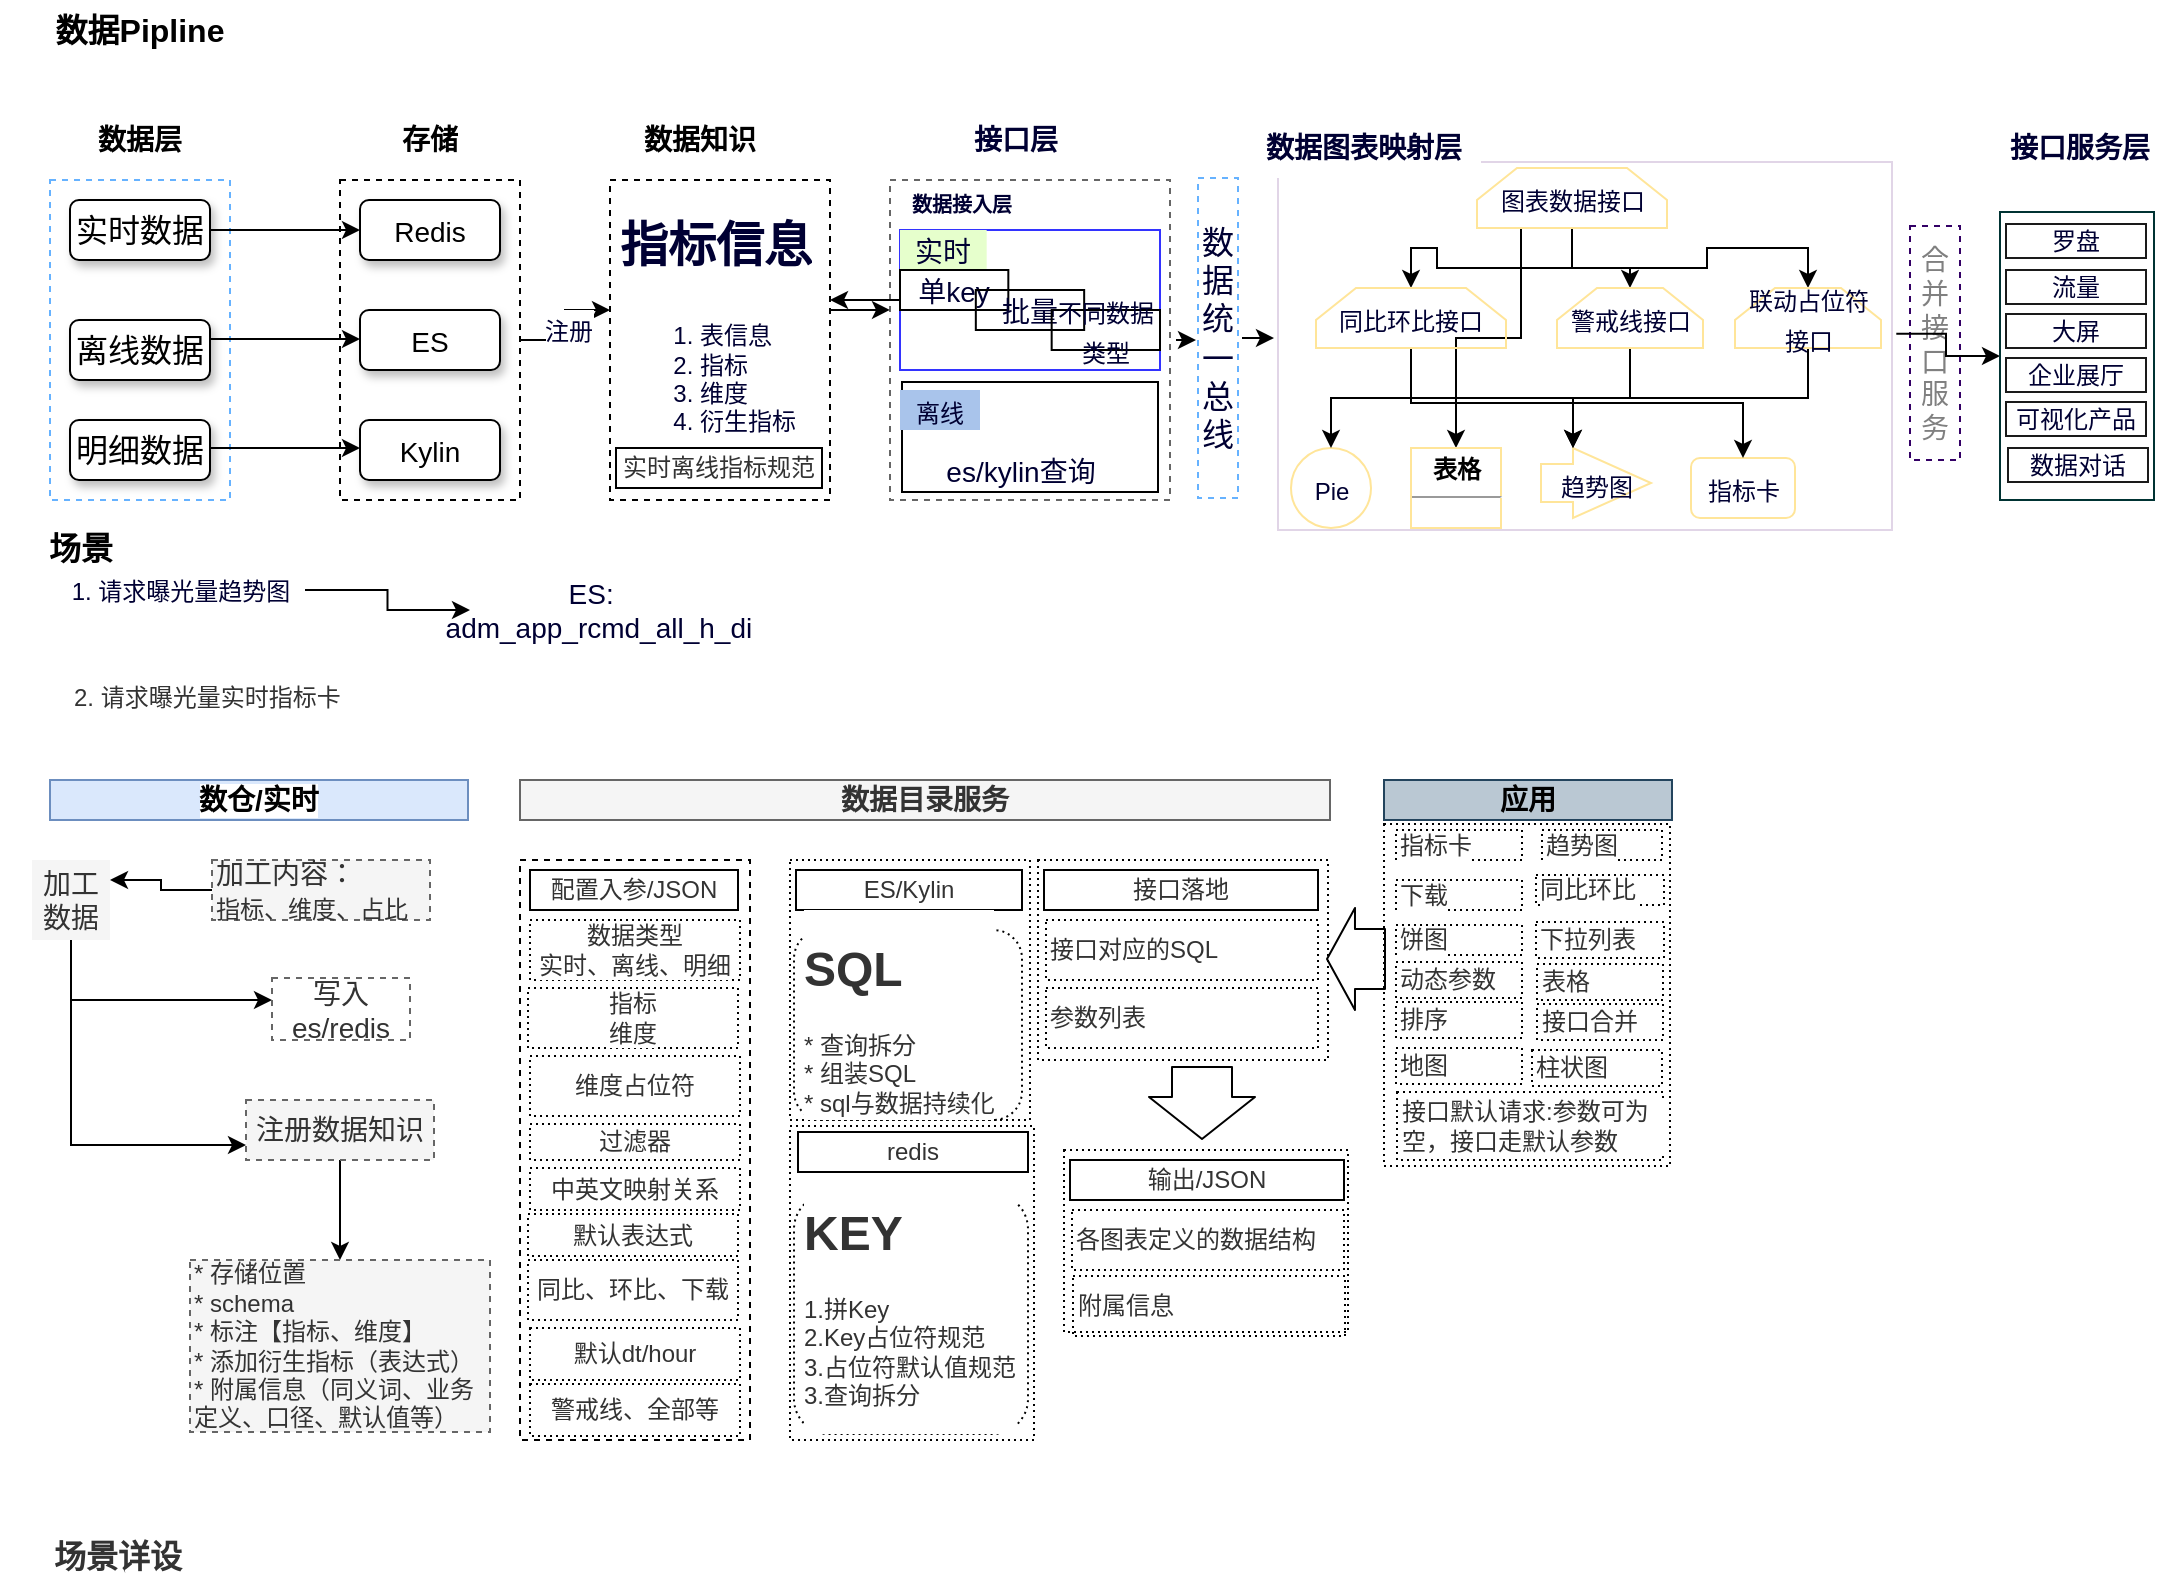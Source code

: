 <mxfile version="10.7.7" type="github"><diagram id="aJkCiUyGF_eTOB8ocSxT" name="数据应用"><mxGraphModel dx="918" dy="492" grid="1" gridSize="10" guides="1" tooltips="1" connect="1" arrows="1" fold="1" page="1" pageScale="1" pageWidth="827" pageHeight="1169" math="0" shadow="0"><root><mxCell id="0"/><mxCell id="1" parent="0"/><mxCell id="DNcNg_aOyj0CkrbWy2pZ-92" value="合并接口服务" style="rounded=0;whiteSpace=wrap;html=1;shadow=0;strokeColor=#330066;fillColor=#ffffff;fontSize=14;fontColor=#808080;align=center;dashed=1;" vertex="1" parent="1"><mxGeometry x="970" y="123" width="25" height="117" as="geometry"/></mxCell><mxCell id="DNcNg_aOyj0CkrbWy2pZ-27" value="" style="edgeStyle=orthogonalEdgeStyle;rounded=0;orthogonalLoop=1;jettySize=auto;html=1;fontSize=16;fontColor=#000033;" edge="1" parent="1" source="DNcNg_aOyj0CkrbWy2pZ-16" target="DNcNg_aOyj0CkrbWy2pZ-24"><mxGeometry relative="1" as="geometry"/></mxCell><mxCell id="DNcNg_aOyj0CkrbWy2pZ-28" value="&lt;font style=&quot;font-size: 12px&quot;&gt;注册&lt;/font&gt;" style="text;html=1;resizable=0;points=[];align=center;verticalAlign=middle;labelBackgroundColor=#ffffff;fontSize=16;fontColor=#000033;" vertex="1" connectable="0" parent="DNcNg_aOyj0CkrbWy2pZ-27"><mxGeometry x="-0.233" y="6" relative="1" as="geometry"><mxPoint x="7" y="-6" as="offset"/></mxGeometry></mxCell><mxCell id="DNcNg_aOyj0CkrbWy2pZ-16" value="" style="rounded=0;whiteSpace=wrap;html=1;fontSize=16;dashed=1;" vertex="1" parent="1"><mxGeometry x="185" y="100" width="90" height="160" as="geometry"/></mxCell><mxCell id="DNcNg_aOyj0CkrbWy2pZ-10" value="" style="rounded=0;whiteSpace=wrap;html=1;fontSize=16;dashed=1;fontColor=#D5E8D4;strokeColor=#66B2FF;" vertex="1" parent="1"><mxGeometry x="40" y="100" width="90" height="160" as="geometry"/></mxCell><mxCell id="DNcNg_aOyj0CkrbWy2pZ-1" value="数据Pipline" style="text;html=1;strokeColor=none;fillColor=none;align=center;verticalAlign=middle;whiteSpace=wrap;rounded=0;fontStyle=1;fontSize=16;" vertex="1" parent="1"><mxGeometry x="15" y="10" width="140" height="30" as="geometry"/></mxCell><mxCell id="DNcNg_aOyj0CkrbWy2pZ-2" value="数据层" style="text;html=1;strokeColor=none;fillColor=none;align=center;verticalAlign=middle;whiteSpace=wrap;rounded=0;fontSize=14;fontStyle=1" vertex="1" parent="1"><mxGeometry x="50" y="70" width="70" height="20" as="geometry"/></mxCell><mxCell id="DNcNg_aOyj0CkrbWy2pZ-3" value="存储" style="text;html=1;strokeColor=none;fillColor=none;align=center;verticalAlign=middle;whiteSpace=wrap;rounded=0;fontSize=14;fontStyle=1" vertex="1" parent="1"><mxGeometry x="190" y="70" width="80" height="20" as="geometry"/></mxCell><mxCell id="DNcNg_aOyj0CkrbWy2pZ-7" value="实时数据" style="rounded=1;whiteSpace=wrap;html=1;fontSize=16;shadow=1;" vertex="1" parent="1"><mxGeometry x="50" y="110" width="70" height="30" as="geometry"/></mxCell><mxCell id="DNcNg_aOyj0CkrbWy2pZ-8" value="离线数据" style="rounded=1;whiteSpace=wrap;html=1;fontSize=16;shadow=1;" vertex="1" parent="1"><mxGeometry x="50" y="170" width="70" height="30" as="geometry"/></mxCell><mxCell id="DNcNg_aOyj0CkrbWy2pZ-9" value="明细数据" style="rounded=1;whiteSpace=wrap;html=1;fontSize=16;shadow=1;" vertex="1" parent="1"><mxGeometry x="50" y="220" width="70" height="30" as="geometry"/></mxCell><mxCell id="DNcNg_aOyj0CkrbWy2pZ-13" value="&lt;font style=&quot;font-size: 14px&quot;&gt;Redis&lt;/font&gt;" style="rounded=1;whiteSpace=wrap;html=1;fontSize=16;shadow=1;" vertex="1" parent="1"><mxGeometry x="195" y="110" width="70" height="30" as="geometry"/></mxCell><mxCell id="DNcNg_aOyj0CkrbWy2pZ-14" value="&lt;font style=&quot;font-size: 14px&quot;&gt;ES&lt;/font&gt;" style="rounded=1;whiteSpace=wrap;html=1;fontSize=16;shadow=1;" vertex="1" parent="1"><mxGeometry x="195" y="165" width="70" height="30" as="geometry"/></mxCell><mxCell id="DNcNg_aOyj0CkrbWy2pZ-15" value="&lt;font style=&quot;font-size: 14px&quot;&gt;Kylin&lt;/font&gt;" style="rounded=1;whiteSpace=wrap;html=1;fontSize=16;shadow=1;" vertex="1" parent="1"><mxGeometry x="195" y="220" width="70" height="30" as="geometry"/></mxCell><mxCell id="DNcNg_aOyj0CkrbWy2pZ-17" value="" style="endArrow=classic;html=1;fontSize=16;exitX=1;exitY=0.5;exitDx=0;exitDy=0;entryX=0;entryY=0.5;entryDx=0;entryDy=0;" edge="1" parent="1" source="DNcNg_aOyj0CkrbWy2pZ-7" target="DNcNg_aOyj0CkrbWy2pZ-13"><mxGeometry width="50" height="50" relative="1" as="geometry"><mxPoint x="180" y="370" as="sourcePoint"/><mxPoint x="230" y="320" as="targetPoint"/></mxGeometry></mxCell><mxCell id="DNcNg_aOyj0CkrbWy2pZ-18" value="" style="endArrow=classic;html=1;fontSize=16;exitX=1;exitY=0.5;exitDx=0;exitDy=0;entryX=0;entryY=0.5;entryDx=0;entryDy=0;" edge="1" parent="1"><mxGeometry width="50" height="50" relative="1" as="geometry"><mxPoint x="120" y="179.5" as="sourcePoint"/><mxPoint x="195" y="179.5" as="targetPoint"/></mxGeometry></mxCell><mxCell id="DNcNg_aOyj0CkrbWy2pZ-19" value="" style="endArrow=classic;html=1;fontSize=16;exitX=1;exitY=0.5;exitDx=0;exitDy=0;entryX=0;entryY=0.5;entryDx=0;entryDy=0;" edge="1" parent="1"><mxGeometry width="50" height="50" relative="1" as="geometry"><mxPoint x="120" y="234" as="sourcePoint"/><mxPoint x="195" y="234" as="targetPoint"/></mxGeometry></mxCell><mxCell id="DNcNg_aOyj0CkrbWy2pZ-20" value="数据知识" style="text;html=1;strokeColor=none;fillColor=none;align=center;verticalAlign=middle;whiteSpace=wrap;rounded=0;fontSize=14;fontStyle=1" vertex="1" parent="1"><mxGeometry x="325" y="70" width="80" height="20" as="geometry"/></mxCell><mxCell id="DNcNg_aOyj0CkrbWy2pZ-26" value="" style="group" vertex="1" connectable="0" parent="1"><mxGeometry x="320" y="100" width="110" height="160" as="geometry"/></mxCell><mxCell id="DNcNg_aOyj0CkrbWy2pZ-22" value="" style="rounded=0;whiteSpace=wrap;html=1;fontSize=16;dashed=1;" vertex="1" parent="DNcNg_aOyj0CkrbWy2pZ-26"><mxGeometry width="110.0" height="160" as="geometry"/></mxCell><mxCell id="DNcNg_aOyj0CkrbWy2pZ-24" value="&lt;h1&gt;&lt;font style=&quot;font-size: 24px&quot;&gt;指标信息&lt;/font&gt;&lt;/h1&gt;&lt;div style=&quot;font-size: 12px&quot;&gt;&lt;ol&gt;&lt;li&gt;表信息&lt;/li&gt;&lt;li&gt;指标&lt;/li&gt;&lt;li&gt;维度&lt;/li&gt;&lt;li&gt;衍生指标&lt;/li&gt;&lt;/ol&gt;&lt;/div&gt;" style="text;html=1;strokeColor=none;fillColor=none;spacing=5;spacingTop=-20;whiteSpace=wrap;overflow=hidden;rounded=0;shadow=1;dashed=1;fontSize=16;fontColor=#000033;align=left;" vertex="1" parent="DNcNg_aOyj0CkrbWy2pZ-26"><mxGeometry width="110.0" height="130" as="geometry"/></mxCell><mxCell id="DNcNg_aOyj0CkrbWy2pZ-110" value="实时离线指标规范" style="text;html=1;strokeColor=#000000;fillColor=none;align=center;verticalAlign=middle;whiteSpace=wrap;rounded=0;shadow=0;labelBackgroundColor=#ffffff;fontSize=12;fontColor=#333333;" vertex="1" parent="DNcNg_aOyj0CkrbWy2pZ-26"><mxGeometry x="3" y="134" width="103" height="20" as="geometry"/></mxCell><mxCell id="DNcNg_aOyj0CkrbWy2pZ-30" value="&lt;font style=&quot;font-size: 14px;&quot;&gt;接口层&lt;/font&gt;" style="text;html=1;resizable=0;points=[];autosize=1;align=left;verticalAlign=top;spacingTop=-4;fontSize=14;fontColor=#000033;fontStyle=1" vertex="1" parent="1"><mxGeometry x="500" y="69" width="70" height="20" as="geometry"/></mxCell><mxCell id="DNcNg_aOyj0CkrbWy2pZ-74" style="edgeStyle=orthogonalEdgeStyle;rounded=0;orthogonalLoop=1;jettySize=auto;html=1;exitX=1;exitY=0.5;exitDx=0;exitDy=0;fontSize=16;fontColor=#000033;" edge="1" parent="1"><mxGeometry relative="1" as="geometry"><mxPoint x="613" y="180" as="targetPoint"/><mxPoint x="603" y="180" as="sourcePoint"/></mxGeometry></mxCell><mxCell id="DNcNg_aOyj0CkrbWy2pZ-31" value="" style="rounded=0;whiteSpace=wrap;html=1;shadow=0;dashed=1;strokeColor=#666666;fillColor=none;fontSize=16;fontColor=#000033;align=left;" vertex="1" parent="1"><mxGeometry x="460" y="100" width="140" height="160" as="geometry"/></mxCell><mxCell id="DNcNg_aOyj0CkrbWy2pZ-32" value="&lt;font style=&quot;font-size: 10px&quot;&gt;&lt;b&gt;数据接入层&lt;/b&gt;&lt;/font&gt;" style="text;html=1;strokeColor=none;fillColor=none;align=center;verticalAlign=middle;whiteSpace=wrap;rounded=0;shadow=1;dashed=1;fontSize=16;fontColor=#000033;" vertex="1" parent="1"><mxGeometry x="461" y="100" width="70" height="20" as="geometry"/></mxCell><mxCell id="DNcNg_aOyj0CkrbWy2pZ-42" value="" style="group" vertex="1" connectable="0" parent="1"><mxGeometry x="465" y="125" width="130" height="70" as="geometry"/></mxCell><mxCell id="DNcNg_aOyj0CkrbWy2pZ-37" value="" style="rounded=0;whiteSpace=wrap;html=1;shadow=0;strokeColor=#3333FF;fillColor=none;fontSize=16;fontColor=#000033;align=center;" vertex="1" parent="DNcNg_aOyj0CkrbWy2pZ-42"><mxGeometry width="130" height="70" as="geometry"/></mxCell><mxCell id="DNcNg_aOyj0CkrbWy2pZ-38" value="&lt;font style=&quot;font-size: 14px&quot;&gt;实时&lt;/font&gt;" style="text;html=1;strokeColor=none;fillColor=#E6FFCC;align=center;verticalAlign=middle;whiteSpace=wrap;rounded=0;shadow=0;fontSize=16;fontColor=#000033;" vertex="1" parent="DNcNg_aOyj0CkrbWy2pZ-42"><mxGeometry width="43.333" height="20" as="geometry"/></mxCell><mxCell id="DNcNg_aOyj0CkrbWy2pZ-39" value="&lt;font style=&quot;font-size: 14px&quot;&gt;单key&lt;/font&gt;" style="text;html=1;strokeColor=#000000;fillColor=none;align=center;verticalAlign=middle;whiteSpace=wrap;rounded=0;shadow=0;fontSize=16;fontColor=#000033;" vertex="1" parent="DNcNg_aOyj0CkrbWy2pZ-42"><mxGeometry y="20" width="54.167" height="20" as="geometry"/></mxCell><mxCell id="DNcNg_aOyj0CkrbWy2pZ-40" value="&lt;span style=&quot;font-size: 14px&quot;&gt;批量&lt;/span&gt;" style="text;html=1;strokeColor=#000000;fillColor=none;align=center;verticalAlign=middle;whiteSpace=wrap;rounded=0;shadow=0;fontSize=16;fontColor=#000033;" vertex="1" parent="DNcNg_aOyj0CkrbWy2pZ-42"><mxGeometry x="37.917" y="30" width="54.167" height="20" as="geometry"/></mxCell><mxCell id="DNcNg_aOyj0CkrbWy2pZ-41" value="&lt;font style=&quot;font-size: 12px&quot;&gt;不同数据类型&lt;/font&gt;" style="text;html=1;strokeColor=#000000;fillColor=none;align=center;verticalAlign=middle;whiteSpace=wrap;rounded=0;shadow=0;fontSize=16;fontColor=#000033;" vertex="1" parent="DNcNg_aOyj0CkrbWy2pZ-42"><mxGeometry x="75.833" y="40" width="54.167" height="20" as="geometry"/></mxCell><mxCell id="DNcNg_aOyj0CkrbWy2pZ-43" value="" style="rounded=0;whiteSpace=wrap;html=1;shadow=0;strokeColor=#000000;fillColor=none;fontSize=16;fontColor=#000033;align=center;" vertex="1" parent="1"><mxGeometry x="466" y="201" width="128" height="55" as="geometry"/></mxCell><mxCell id="DNcNg_aOyj0CkrbWy2pZ-44" value="&lt;font style=&quot;font-size: 12px&quot;&gt;离线&lt;/font&gt;" style="text;html=1;strokeColor=none;fillColor=#A9C4EB;align=center;verticalAlign=middle;whiteSpace=wrap;rounded=0;shadow=0;fontSize=16;fontColor=#000033;" vertex="1" parent="1"><mxGeometry x="465" y="205" width="40" height="20" as="geometry"/></mxCell><mxCell id="DNcNg_aOyj0CkrbWy2pZ-45" value="&lt;font style=&quot;font-size: 14px&quot;&gt;es/kylin查询&lt;/font&gt;" style="text;html=1;strokeColor=none;fillColor=none;align=center;verticalAlign=middle;whiteSpace=wrap;rounded=0;shadow=0;fontSize=16;fontColor=#000033;" vertex="1" parent="1"><mxGeometry x="478" y="235" width="95" height="20" as="geometry"/></mxCell><mxCell id="DNcNg_aOyj0CkrbWy2pZ-76" style="edgeStyle=orthogonalEdgeStyle;rounded=0;orthogonalLoop=1;jettySize=auto;html=1;exitX=1;exitY=0.5;exitDx=0;exitDy=0;fontSize=16;fontColor=#000033;" edge="1" parent="1"><mxGeometry relative="1" as="geometry"><mxPoint x="652" y="179" as="targetPoint"/><mxPoint x="636" y="179" as="sourcePoint"/></mxGeometry></mxCell><mxCell id="DNcNg_aOyj0CkrbWy2pZ-46" value="数据统一总线" style="rounded=0;whiteSpace=wrap;html=1;shadow=0;dashed=1;strokeColor=#66B2FF;fillColor=none;fontSize=16;fontColor=#000033;align=center;" vertex="1" parent="1"><mxGeometry x="614" y="99" width="20" height="160" as="geometry"/></mxCell><mxCell id="DNcNg_aOyj0CkrbWy2pZ-58" style="edgeStyle=orthogonalEdgeStyle;rounded=0;orthogonalLoop=1;jettySize=auto;html=1;exitX=0.5;exitY=1;exitDx=0;exitDy=0;entryX=0.5;entryY=0;entryDx=0;entryDy=0;fontSize=16;fontColor=#000033;" edge="1" parent="1" source="DNcNg_aOyj0CkrbWy2pZ-48" target="DNcNg_aOyj0CkrbWy2pZ-55"><mxGeometry relative="1" as="geometry"/></mxCell><mxCell id="DNcNg_aOyj0CkrbWy2pZ-59" style="edgeStyle=orthogonalEdgeStyle;rounded=0;orthogonalLoop=1;jettySize=auto;html=1;exitX=0.5;exitY=1;exitDx=0;exitDy=0;entryX=0.5;entryY=0;entryDx=0;entryDy=0;fontSize=16;fontColor=#000033;" edge="1" parent="1" source="DNcNg_aOyj0CkrbWy2pZ-48" target="DNcNg_aOyj0CkrbWy2pZ-56"><mxGeometry relative="1" as="geometry"/></mxCell><mxCell id="DNcNg_aOyj0CkrbWy2pZ-60" style="edgeStyle=orthogonalEdgeStyle;rounded=0;orthogonalLoop=1;jettySize=auto;html=1;exitX=0.5;exitY=1;exitDx=0;exitDy=0;fontSize=16;fontColor=#000033;" edge="1" parent="1" source="DNcNg_aOyj0CkrbWy2pZ-48" target="DNcNg_aOyj0CkrbWy2pZ-57"><mxGeometry relative="1" as="geometry"/></mxCell><mxCell id="DNcNg_aOyj0CkrbWy2pZ-65" style="edgeStyle=orthogonalEdgeStyle;rounded=0;orthogonalLoop=1;jettySize=auto;html=1;exitX=0.5;exitY=1;exitDx=0;exitDy=0;entryX=0.5;entryY=0;entryDx=0;entryDy=0;fontSize=16;fontColor=#000033;" edge="1" parent="1" source="DNcNg_aOyj0CkrbWy2pZ-48" target="DNcNg_aOyj0CkrbWy2pZ-51"><mxGeometry relative="1" as="geometry"><Array as="points"><mxPoint x="775.5" y="124"/><mxPoint x="775.5" y="179"/><mxPoint x="743.5" y="179"/></Array></mxGeometry></mxCell><mxCell id="DNcNg_aOyj0CkrbWy2pZ-48" value="&lt;font style=&quot;font-size: 12px&quot;&gt;图表数据接口&lt;/font&gt;" style="shape=loopLimit;whiteSpace=wrap;html=1;shadow=0;strokeColor=#FFE599;fillColor=none;fontSize=16;fontColor=#000033;align=center;" vertex="1" parent="1"><mxGeometry x="753.5" y="94" width="95" height="30" as="geometry"/></mxCell><mxCell id="DNcNg_aOyj0CkrbWy2pZ-49" value="&lt;font style=&quot;font-size: 12px&quot;&gt;Pie&lt;/font&gt;" style="ellipse;whiteSpace=wrap;html=1;aspect=fixed;shadow=0;strokeColor=#FFE599;fillColor=none;fontSize=16;fontColor=#000033;align=center;" vertex="1" parent="1"><mxGeometry x="660.5" y="234" width="40" height="40" as="geometry"/></mxCell><mxCell id="DNcNg_aOyj0CkrbWy2pZ-51" value="&lt;p style=&quot;margin: 0px ; margin-top: 4px ; text-align: center&quot;&gt;&lt;b&gt;表格&lt;/b&gt;&lt;/p&gt;&lt;hr size=&quot;1&quot;&gt;&lt;div style=&quot;height: 2px&quot;&gt;&lt;/div&gt;" style="verticalAlign=top;align=left;overflow=fill;fontSize=12;fontFamily=Helvetica;html=1;shadow=0;strokeColor=#FFE599;fillColor=none;" vertex="1" parent="1"><mxGeometry x="720.5" y="234" width="45" height="40" as="geometry"/></mxCell><mxCell id="DNcNg_aOyj0CkrbWy2pZ-52" value="&lt;font style=&quot;font-size: 12px&quot;&gt;趋势图&lt;/font&gt;" style="html=1;shadow=0;dashed=0;align=center;verticalAlign=middle;shape=mxgraph.arrows2.arrow;dy=0.46;dx=39;notch=0;strokeColor=#FFE599;fillColor=none;fontSize=16;fontColor=#000033;" vertex="1" parent="1"><mxGeometry x="785.5" y="234" width="55" height="35" as="geometry"/></mxCell><mxCell id="DNcNg_aOyj0CkrbWy2pZ-53" value="&lt;font style=&quot;font-size: 12px&quot;&gt;指标卡&lt;/font&gt;" style="rounded=1;whiteSpace=wrap;html=1;shadow=0;strokeColor=#FFE599;fillColor=none;fontSize=16;fontColor=#000033;align=center;" vertex="1" parent="1"><mxGeometry x="860.5" y="239" width="52" height="30" as="geometry"/></mxCell><mxCell id="DNcNg_aOyj0CkrbWy2pZ-61" style="edgeStyle=orthogonalEdgeStyle;rounded=0;orthogonalLoop=1;jettySize=auto;html=1;exitX=0.5;exitY=1;exitDx=0;exitDy=0;entryX=0;entryY=0;entryDx=16;entryDy=0;entryPerimeter=0;fontSize=16;fontColor=#000033;" edge="1" parent="1" source="DNcNg_aOyj0CkrbWy2pZ-55" target="DNcNg_aOyj0CkrbWy2pZ-52"><mxGeometry relative="1" as="geometry"/></mxCell><mxCell id="DNcNg_aOyj0CkrbWy2pZ-63" style="edgeStyle=orthogonalEdgeStyle;rounded=0;orthogonalLoop=1;jettySize=auto;html=1;exitX=0.5;exitY=1;exitDx=0;exitDy=0;entryX=0.5;entryY=0;entryDx=0;entryDy=0;fontSize=16;fontColor=#000033;" edge="1" parent="1" source="DNcNg_aOyj0CkrbWy2pZ-55" target="DNcNg_aOyj0CkrbWy2pZ-53"><mxGeometry relative="1" as="geometry"/></mxCell><mxCell id="DNcNg_aOyj0CkrbWy2pZ-55" value="&lt;font style=&quot;font-size: 12px&quot;&gt;同比环比接口&lt;/font&gt;" style="shape=loopLimit;whiteSpace=wrap;html=1;shadow=0;strokeColor=#FFE599;fillColor=none;fontSize=16;fontColor=#000033;align=center;" vertex="1" parent="1"><mxGeometry x="673" y="154" width="95" height="30" as="geometry"/></mxCell><mxCell id="DNcNg_aOyj0CkrbWy2pZ-62" style="edgeStyle=orthogonalEdgeStyle;rounded=0;orthogonalLoop=1;jettySize=auto;html=1;exitX=0.5;exitY=1;exitDx=0;exitDy=0;entryX=0;entryY=0;entryDx=16;entryDy=0;entryPerimeter=0;fontSize=16;fontColor=#000033;" edge="1" parent="1" source="DNcNg_aOyj0CkrbWy2pZ-56" target="DNcNg_aOyj0CkrbWy2pZ-52"><mxGeometry relative="1" as="geometry"/></mxCell><mxCell id="DNcNg_aOyj0CkrbWy2pZ-56" value="&lt;font style=&quot;font-size: 12px&quot;&gt;警戒线接口&lt;/font&gt;" style="shape=loopLimit;whiteSpace=wrap;html=1;shadow=0;strokeColor=#FFE599;fillColor=none;fontSize=16;fontColor=#000033;align=center;" vertex="1" parent="1"><mxGeometry x="793.5" y="154" width="73" height="30" as="geometry"/></mxCell><mxCell id="DNcNg_aOyj0CkrbWy2pZ-64" style="edgeStyle=orthogonalEdgeStyle;rounded=0;orthogonalLoop=1;jettySize=auto;html=1;exitX=0.5;exitY=1;exitDx=0;exitDy=0;entryX=0.5;entryY=0;entryDx=0;entryDy=0;fontSize=16;fontColor=#000033;" edge="1" parent="1" source="DNcNg_aOyj0CkrbWy2pZ-57" target="DNcNg_aOyj0CkrbWy2pZ-49"><mxGeometry relative="1" as="geometry"/></mxCell><mxCell id="DNcNg_aOyj0CkrbWy2pZ-57" value="&lt;span style=&quot;font-size: 12px&quot;&gt;联动占位符接口&lt;/span&gt;" style="shape=loopLimit;whiteSpace=wrap;html=1;shadow=0;strokeColor=#FFE599;fillColor=none;fontSize=16;fontColor=#000033;align=center;" vertex="1" parent="1"><mxGeometry x="882.5" y="154" width="73" height="30" as="geometry"/></mxCell><mxCell id="DNcNg_aOyj0CkrbWy2pZ-84" style="edgeStyle=orthogonalEdgeStyle;rounded=0;orthogonalLoop=1;jettySize=auto;html=1;exitX=1.007;exitY=0.467;exitDx=0;exitDy=0;fontSize=12;fontColor=#000033;entryX=0;entryY=0.5;entryDx=0;entryDy=0;exitPerimeter=0;" edge="1" parent="1" source="DNcNg_aOyj0CkrbWy2pZ-66" target="DNcNg_aOyj0CkrbWy2pZ-77"><mxGeometry relative="1" as="geometry"><mxPoint x="996" y="178" as="targetPoint"/><mxPoint x="970" y="178" as="sourcePoint"/></mxGeometry></mxCell><mxCell id="DNcNg_aOyj0CkrbWy2pZ-66" value="" style="rounded=0;whiteSpace=wrap;html=1;shadow=0;strokeColor=#E1D5E7;fillColor=none;fontSize=16;fontColor=#000033;align=center;" vertex="1" parent="1"><mxGeometry x="654" y="91" width="307" height="184" as="geometry"/></mxCell><mxCell id="DNcNg_aOyj0CkrbWy2pZ-68" style="edgeStyle=orthogonalEdgeStyle;rounded=0;orthogonalLoop=1;jettySize=auto;html=1;exitX=1;exitY=0.5;exitDx=0;exitDy=0;entryX=0;entryY=0.406;entryDx=0;entryDy=0;entryPerimeter=0;fontSize=16;fontColor=#000033;" edge="1" parent="1" source="DNcNg_aOyj0CkrbWy2pZ-24" target="DNcNg_aOyj0CkrbWy2pZ-31"><mxGeometry relative="1" as="geometry"/></mxCell><mxCell id="DNcNg_aOyj0CkrbWy2pZ-71" style="edgeStyle=orthogonalEdgeStyle;rounded=0;orthogonalLoop=1;jettySize=auto;html=1;exitX=0;exitY=0.75;exitDx=0;exitDy=0;fontSize=16;fontColor=#000033;" edge="1" parent="1" source="DNcNg_aOyj0CkrbWy2pZ-39"><mxGeometry relative="1" as="geometry"><mxPoint x="430" y="160" as="targetPoint"/></mxGeometry></mxCell><mxCell id="DNcNg_aOyj0CkrbWy2pZ-77" value="" style="rounded=0;whiteSpace=wrap;html=1;shadow=0;strokeColor=#003333;fillColor=none;fontSize=16;fontColor=#000033;align=center;" vertex="1" parent="1"><mxGeometry x="1015" y="116" width="77" height="144" as="geometry"/></mxCell><mxCell id="DNcNg_aOyj0CkrbWy2pZ-78" value="接口服务层" style="text;html=1;strokeColor=none;fillColor=none;align=center;verticalAlign=middle;whiteSpace=wrap;rounded=0;shadow=0;fontSize=14;fontColor=#000033;fontStyle=1" vertex="1" parent="1"><mxGeometry x="1010" y="74" width="90" height="20" as="geometry"/></mxCell><mxCell id="DNcNg_aOyj0CkrbWy2pZ-79" value="罗盘" style="rounded=0;whiteSpace=wrap;html=1;shadow=0;strokeColor=#1A1A1A;fillColor=none;fontSize=12;fontColor=#000033;align=center;" vertex="1" parent="1"><mxGeometry x="1018" y="122" width="70" height="17" as="geometry"/></mxCell><mxCell id="DNcNg_aOyj0CkrbWy2pZ-80" value="流量" style="rounded=0;whiteSpace=wrap;html=1;shadow=0;strokeColor=#1A1A1A;fillColor=none;fontSize=12;fontColor=#000033;align=center;" vertex="1" parent="1"><mxGeometry x="1018" y="145" width="70" height="17" as="geometry"/></mxCell><mxCell id="DNcNg_aOyj0CkrbWy2pZ-81" value="大屏" style="rounded=0;whiteSpace=wrap;html=1;shadow=0;strokeColor=#1A1A1A;fillColor=none;fontSize=12;fontColor=#000033;align=center;" vertex="1" parent="1"><mxGeometry x="1018" y="167" width="70" height="17" as="geometry"/></mxCell><mxCell id="DNcNg_aOyj0CkrbWy2pZ-82" value="企业展厅" style="rounded=0;whiteSpace=wrap;html=1;shadow=0;strokeColor=#1A1A1A;fillColor=none;fontSize=12;fontColor=#000033;align=center;" vertex="1" parent="1"><mxGeometry x="1018" y="189" width="70" height="17" as="geometry"/></mxCell><mxCell id="DNcNg_aOyj0CkrbWy2pZ-83" value="可视化产品" style="rounded=0;whiteSpace=wrap;html=1;shadow=0;strokeColor=#1A1A1A;fillColor=none;fontSize=12;fontColor=#000033;align=center;" vertex="1" parent="1"><mxGeometry x="1018" y="211" width="70" height="17" as="geometry"/></mxCell><mxCell id="DNcNg_aOyj0CkrbWy2pZ-85" value="&lt;font style=&quot;font-size: 14px&quot;&gt;数据图表映射层&lt;/font&gt;" style="text;html=1;fontSize=12;fontColor=#000033;fillColor=#ffffff;fontStyle=1" vertex="1" parent="1"><mxGeometry x="645.5" y="69" width="110" height="30" as="geometry"/></mxCell><mxCell id="DNcNg_aOyj0CkrbWy2pZ-87" value="场景" style="text;html=1;strokeColor=none;fillColor=none;align=center;verticalAlign=middle;whiteSpace=wrap;rounded=0;fontStyle=1;fontSize=16;" vertex="1" parent="1"><mxGeometry x="26" y="269" width="59" height="30" as="geometry"/></mxCell><mxCell id="DNcNg_aOyj0CkrbWy2pZ-90" value="" style="edgeStyle=orthogonalEdgeStyle;rounded=0;orthogonalLoop=1;jettySize=auto;html=1;fontSize=14;fontColor=#000033;" edge="1" parent="1" source="DNcNg_aOyj0CkrbWy2pZ-88" target="DNcNg_aOyj0CkrbWy2pZ-89"><mxGeometry relative="1" as="geometry"/></mxCell><mxCell id="DNcNg_aOyj0CkrbWy2pZ-88" value="&lt;span&gt;&lt;font style=&quot;font-size: 12px&quot;&gt;1. 请求曝光量趋势图&lt;/font&gt;&lt;/span&gt;" style="text;html=1;strokeColor=none;fillColor=none;align=center;verticalAlign=middle;whiteSpace=wrap;rounded=0;shadow=0;fontSize=14;fontColor=#000033;" vertex="1" parent="1"><mxGeometry x="42.5" y="290" width="125" height="30" as="geometry"/></mxCell><mxCell id="DNcNg_aOyj0CkrbWy2pZ-89" value="&lt;span&gt;ES:&amp;nbsp; &amp;nbsp;adm_app_rcmd_all_h_di&lt;/span&gt;" style="text;html=1;strokeColor=none;fillColor=none;align=center;verticalAlign=middle;whiteSpace=wrap;rounded=0;shadow=0;fontSize=14;fontColor=#000033;" vertex="1" parent="1"><mxGeometry x="250" y="300" width="125" height="30" as="geometry"/></mxCell><mxCell id="DNcNg_aOyj0CkrbWy2pZ-91" value="数仓/实时&lt;br&gt;" style="text;html=1;strokeColor=#6c8ebf;fillColor=#dae8fc;align=center;verticalAlign=middle;whiteSpace=wrap;rounded=0;shadow=0;fontSize=14;fontStyle=1;labelBackgroundColor=#ffffff;" vertex="1" parent="1"><mxGeometry x="40" y="400" width="209" height="20" as="geometry"/></mxCell><mxCell id="DNcNg_aOyj0CkrbWy2pZ-95" value="" style="edgeStyle=orthogonalEdgeStyle;rounded=0;orthogonalLoop=1;jettySize=auto;html=1;fontSize=14;fontColor=#003333;" edge="1" parent="1" source="DNcNg_aOyj0CkrbWy2pZ-93" target="DNcNg_aOyj0CkrbWy2pZ-94"><mxGeometry relative="1" as="geometry"><Array as="points"><mxPoint x="51" y="510"/></Array></mxGeometry></mxCell><mxCell id="DNcNg_aOyj0CkrbWy2pZ-98" style="edgeStyle=orthogonalEdgeStyle;rounded=0;orthogonalLoop=1;jettySize=auto;html=1;exitX=0.5;exitY=1;exitDx=0;exitDy=0;entryX=0;entryY=0.75;entryDx=0;entryDy=0;fontSize=14;fontColor=#003333;" edge="1" parent="1" source="DNcNg_aOyj0CkrbWy2pZ-93" target="DNcNg_aOyj0CkrbWy2pZ-96"><mxGeometry relative="1" as="geometry"/></mxCell><mxCell id="DNcNg_aOyj0CkrbWy2pZ-93" value="加工数据" style="text;html=1;align=center;verticalAlign=middle;whiteSpace=wrap;rounded=0;shadow=0;dashed=1;fontSize=14;fillColor=#f5f5f5;strokeColor=none;fontColor=#333333;" vertex="1" parent="1"><mxGeometry x="31" y="440" width="39" height="40" as="geometry"/></mxCell><mxCell id="DNcNg_aOyj0CkrbWy2pZ-102" value="" style="edgeStyle=orthogonalEdgeStyle;rounded=0;orthogonalLoop=1;jettySize=auto;html=1;fontSize=14;fontColor=#003333;" edge="1" parent="1" source="DNcNg_aOyj0CkrbWy2pZ-96" target="DNcNg_aOyj0CkrbWy2pZ-101"><mxGeometry relative="1" as="geometry"/></mxCell><mxCell id="DNcNg_aOyj0CkrbWy2pZ-96" value="注册数据知识" style="text;html=1;strokeColor=#666666;fillColor=#f5f5f5;align=center;verticalAlign=middle;whiteSpace=wrap;rounded=0;shadow=0;dashed=1;fontSize=14;fontColor=#333333;" vertex="1" parent="1"><mxGeometry x="138" y="560" width="94" height="30" as="geometry"/></mxCell><mxCell id="DNcNg_aOyj0CkrbWy2pZ-101" value="&lt;span style=&quot;font-size: 12px&quot;&gt;* 存储位置&lt;br style=&quot;font-size: 12px&quot;&gt;* schema&lt;br style=&quot;font-size: 12px&quot;&gt;* 标注【指标、维度】&lt;br&gt;* 添加衍生指标（表达式）&lt;br&gt;* 附属信息（同义词、业务定义、口径、默认值等）&lt;br style=&quot;font-size: 12px&quot;&gt;&lt;/span&gt;" style="text;html=1;strokeColor=#666666;fillColor=#f5f5f5;align=left;verticalAlign=middle;whiteSpace=wrap;rounded=0;shadow=0;dashed=1;fontSize=12;fontColor=#333333;" vertex="1" parent="1"><mxGeometry x="110" y="640" width="150" height="86" as="geometry"/></mxCell><mxCell id="DNcNg_aOyj0CkrbWy2pZ-94" value="写入es/redis" style="text;html=1;strokeColor=#666666;fillColor=none;align=center;verticalAlign=middle;whiteSpace=wrap;rounded=0;shadow=0;dashed=1;fontSize=14;fontColor=#333333;" vertex="1" parent="1"><mxGeometry x="151" y="499" width="69" height="31" as="geometry"/></mxCell><mxCell id="DNcNg_aOyj0CkrbWy2pZ-103" value="数据目录服务&lt;br&gt;" style="text;html=1;strokeColor=#666666;fillColor=#f5f5f5;align=center;verticalAlign=middle;whiteSpace=wrap;rounded=0;shadow=0;fontSize=14;fontColor=#333333;fontStyle=1" vertex="1" parent="1"><mxGeometry x="275" y="400" width="405" height="20" as="geometry"/></mxCell><mxCell id="DNcNg_aOyj0CkrbWy2pZ-106" style="edgeStyle=orthogonalEdgeStyle;rounded=0;orthogonalLoop=1;jettySize=auto;html=1;exitX=0;exitY=0.5;exitDx=0;exitDy=0;entryX=1;entryY=0.25;entryDx=0;entryDy=0;fontSize=12;fontColor=#333333;" edge="1" parent="1" source="DNcNg_aOyj0CkrbWy2pZ-104" target="DNcNg_aOyj0CkrbWy2pZ-93"><mxGeometry relative="1" as="geometry"/></mxCell><mxCell id="DNcNg_aOyj0CkrbWy2pZ-104" value="加工内容：&lt;br&gt;&lt;font style=&quot;font-size: 12px&quot;&gt;指标、维度、占比&lt;/font&gt;&lt;br&gt;" style="text;html=1;strokeColor=#666666;fillColor=#f5f5f5;align=left;verticalAlign=middle;whiteSpace=wrap;rounded=0;shadow=0;dashed=1;fontSize=14;fontColor=#333333;" vertex="1" parent="1"><mxGeometry x="121" y="440" width="109" height="30" as="geometry"/></mxCell><mxCell id="DNcNg_aOyj0CkrbWy2pZ-112" value="" style="rounded=0;whiteSpace=wrap;html=1;shadow=0;labelBackgroundColor=#ffffff;strokeColor=#000000;fillColor=#ffffff;fontSize=12;fontColor=#333333;align=left;dashed=1;" vertex="1" parent="1"><mxGeometry x="275" y="440" width="115" height="290" as="geometry"/></mxCell><mxCell id="DNcNg_aOyj0CkrbWy2pZ-113" value="配置入参/JSON" style="text;html=1;strokeColor=#000000;fillColor=none;align=center;verticalAlign=middle;whiteSpace=wrap;rounded=0;shadow=0;labelBackgroundColor=#ffffff;fontSize=12;fontColor=#333333;" vertex="1" parent="1"><mxGeometry x="280" y="445" width="104" height="20" as="geometry"/></mxCell><mxCell id="DNcNg_aOyj0CkrbWy2pZ-114" value="数据类型&lt;br&gt;实时、离线、明细" style="text;html=1;strokeColor=#000000;fillColor=none;align=center;verticalAlign=middle;whiteSpace=wrap;rounded=0;shadow=0;dashed=1;labelBackgroundColor=#ffffff;fontSize=12;fontColor=#333333;dashPattern=1 2;" vertex="1" parent="1"><mxGeometry x="280" y="470" width="105" height="30" as="geometry"/></mxCell><mxCell id="DNcNg_aOyj0CkrbWy2pZ-115" value="指标&lt;br&gt;维度" style="text;html=1;strokeColor=#000000;fillColor=none;align=center;verticalAlign=middle;whiteSpace=wrap;rounded=0;shadow=0;dashed=1;labelBackgroundColor=#ffffff;fontSize=12;fontColor=#333333;dashPattern=1 2;" vertex="1" parent="1"><mxGeometry x="279" y="504" width="105" height="30" as="geometry"/></mxCell><mxCell id="DNcNg_aOyj0CkrbWy2pZ-116" value="维度占位符" style="text;html=1;strokeColor=#000000;fillColor=none;align=center;verticalAlign=middle;whiteSpace=wrap;rounded=0;shadow=0;dashed=1;labelBackgroundColor=#ffffff;fontSize=12;fontColor=#333333;dashPattern=1 2;" vertex="1" parent="1"><mxGeometry x="280" y="538" width="105" height="30" as="geometry"/></mxCell><mxCell id="DNcNg_aOyj0CkrbWy2pZ-117" value="过滤器" style="text;html=1;strokeColor=#000000;fillColor=none;align=center;verticalAlign=middle;whiteSpace=wrap;rounded=0;shadow=0;dashed=1;labelBackgroundColor=#ffffff;fontSize=12;fontColor=#333333;dashPattern=1 2;" vertex="1" parent="1"><mxGeometry x="280" y="572" width="105" height="18" as="geometry"/></mxCell><mxCell id="DNcNg_aOyj0CkrbWy2pZ-118" value="中英文映射关系" style="text;html=1;strokeColor=#000000;fillColor=none;align=center;verticalAlign=middle;whiteSpace=wrap;rounded=0;shadow=0;dashed=1;labelBackgroundColor=#ffffff;fontSize=12;fontColor=#333333;dashPattern=1 2;" vertex="1" parent="1"><mxGeometry x="280" y="594" width="105" height="21" as="geometry"/></mxCell><mxCell id="DNcNg_aOyj0CkrbWy2pZ-120" value="" style="rounded=0;whiteSpace=wrap;html=1;shadow=0;dashed=1;dashPattern=1 2;labelBackgroundColor=#ffffff;strokeColor=#000000;fillColor=none;fontSize=12;fontColor=#333333;align=left;" vertex="1" parent="1"><mxGeometry x="410" y="440" width="120" height="130" as="geometry"/></mxCell><mxCell id="DNcNg_aOyj0CkrbWy2pZ-121" value="ES/Kylin" style="text;html=1;strokeColor=#000000;fillColor=none;align=center;verticalAlign=middle;whiteSpace=wrap;rounded=0;shadow=0;labelBackgroundColor=#ffffff;fontSize=12;fontColor=#333333;" vertex="1" parent="1"><mxGeometry x="413" y="445" width="113" height="20" as="geometry"/></mxCell><mxCell id="DNcNg_aOyj0CkrbWy2pZ-122" value="同比、环比、下载" style="text;html=1;strokeColor=#000000;fillColor=none;align=center;verticalAlign=middle;whiteSpace=wrap;rounded=0;shadow=0;dashed=1;labelBackgroundColor=#ffffff;fontSize=12;fontColor=#333333;dashPattern=1 2;" vertex="1" parent="1"><mxGeometry x="279" y="640" width="105" height="30" as="geometry"/></mxCell><mxCell id="DNcNg_aOyj0CkrbWy2pZ-123" value="默认dt/hour&lt;br&gt;" style="text;html=1;strokeColor=#000000;fillColor=none;align=center;verticalAlign=middle;whiteSpace=wrap;rounded=0;shadow=0;dashed=1;labelBackgroundColor=#ffffff;fontSize=12;fontColor=#333333;dashPattern=1 2;" vertex="1" parent="1"><mxGeometry x="280" y="674" width="105" height="26" as="geometry"/></mxCell><mxCell id="DNcNg_aOyj0CkrbWy2pZ-124" value="警戒线、全部等" style="text;html=1;strokeColor=#000000;fillColor=none;align=center;verticalAlign=middle;whiteSpace=wrap;rounded=0;shadow=0;dashed=1;labelBackgroundColor=#ffffff;fontSize=12;fontColor=#333333;dashPattern=1 2;" vertex="1" parent="1"><mxGeometry x="280" y="702" width="105" height="26" as="geometry"/></mxCell><mxCell id="DNcNg_aOyj0CkrbWy2pZ-125" value="&lt;h1&gt;SQL&lt;/h1&gt;&lt;p&gt;&lt;span&gt;* 查询拆分&lt;/span&gt;&lt;br&gt;&lt;span&gt;* 组装SQL&lt;/span&gt;&lt;br&gt;&lt;span&gt;* sql与数据持续化&lt;/span&gt;&lt;br&gt;&lt;/p&gt;" style="text;html=1;strokeColor=#000000;fillColor=none;spacing=5;spacingTop=-20;whiteSpace=wrap;overflow=hidden;rounded=1;shadow=0;dashed=1;dashPattern=1 2;labelBackgroundColor=#ffffff;fontSize=12;fontColor=#333333;align=left;" vertex="1" parent="1"><mxGeometry x="412" y="475" width="114" height="95" as="geometry"/></mxCell><mxCell id="DNcNg_aOyj0CkrbWy2pZ-126" value="" style="rounded=0;whiteSpace=wrap;html=1;shadow=0;dashed=1;dashPattern=1 2;labelBackgroundColor=#ffffff;strokeColor=#000000;fillColor=none;fontSize=12;fontColor=#333333;align=left;" vertex="1" parent="1"><mxGeometry x="410" y="573" width="122" height="157" as="geometry"/></mxCell><mxCell id="DNcNg_aOyj0CkrbWy2pZ-127" value="redis" style="text;html=1;strokeColor=#000000;fillColor=none;align=center;verticalAlign=middle;whiteSpace=wrap;rounded=0;shadow=0;labelBackgroundColor=#ffffff;fontSize=12;fontColor=#333333;" vertex="1" parent="1"><mxGeometry x="414" y="576" width="115" height="20" as="geometry"/></mxCell><mxCell id="DNcNg_aOyj0CkrbWy2pZ-128" value="&lt;h1&gt;KEY&lt;/h1&gt;&lt;p&gt;&lt;span&gt;1.拼Key&lt;/span&gt;&lt;br&gt;&lt;span&gt;2.Key占位符规范&lt;/span&gt;&lt;br&gt;&lt;span&gt;3.占位符默认值规范&lt;/span&gt;&lt;br&gt;&lt;span&gt;3.查询拆分&lt;/span&gt;&lt;br&gt;&lt;/p&gt;&lt;p&gt;&lt;br&gt;&lt;/p&gt;" style="text;html=1;strokeColor=#000000;fillColor=none;spacing=5;spacingTop=-20;whiteSpace=wrap;overflow=hidden;rounded=1;shadow=0;dashed=1;dashPattern=1 2;labelBackgroundColor=#ffffff;fontSize=12;fontColor=#333333;align=left;" vertex="1" parent="1"><mxGeometry x="412" y="607" width="117" height="120" as="geometry"/></mxCell><mxCell id="DNcNg_aOyj0CkrbWy2pZ-129" value="" style="rounded=0;whiteSpace=wrap;html=1;shadow=0;dashed=1;dashPattern=1 2;labelBackgroundColor=#ffffff;strokeColor=#000000;fillColor=none;fontSize=12;fontColor=#333333;align=left;" vertex="1" parent="1"><mxGeometry x="547" y="585" width="142" height="91" as="geometry"/></mxCell><mxCell id="DNcNg_aOyj0CkrbWy2pZ-130" value="输出/JSON" style="text;html=1;strokeColor=#000000;fillColor=none;align=center;verticalAlign=middle;whiteSpace=wrap;rounded=0;shadow=0;labelBackgroundColor=#ffffff;fontSize=12;fontColor=#333333;" vertex="1" parent="1"><mxGeometry x="550" y="590" width="137" height="20" as="geometry"/></mxCell><mxCell id="DNcNg_aOyj0CkrbWy2pZ-131" value="2. 请求曝光量实时指标卡" style="text;html=1;fontSize=12;fontColor=#333333;" vertex="1" parent="1"><mxGeometry x="50" y="345" width="130" height="30" as="geometry"/></mxCell><mxCell id="DNcNg_aOyj0CkrbWy2pZ-132" value="各图表定义的数据结构" style="rounded=0;whiteSpace=wrap;html=1;shadow=0;dashed=1;dashPattern=1 2;labelBackgroundColor=#ffffff;strokeColor=#000000;fillColor=none;fontSize=12;fontColor=#333333;align=left;" vertex="1" parent="1"><mxGeometry x="551" y="615" width="136" height="30" as="geometry"/></mxCell><mxCell id="DNcNg_aOyj0CkrbWy2pZ-133" value="附属信息" style="rounded=0;whiteSpace=wrap;html=1;shadow=0;dashed=1;dashPattern=1 2;labelBackgroundColor=#ffffff;strokeColor=#000000;fillColor=none;fontSize=12;fontColor=#333333;align=left;" vertex="1" parent="1"><mxGeometry x="551.5" y="648" width="136" height="30" as="geometry"/></mxCell><mxCell id="DNcNg_aOyj0CkrbWy2pZ-138" value="" style="rounded=0;whiteSpace=wrap;html=1;shadow=0;dashed=1;dashPattern=1 2;labelBackgroundColor=#ffffff;strokeColor=#000000;fillColor=none;fontSize=12;fontColor=#333333;align=left;" vertex="1" parent="1"><mxGeometry x="534" y="440" width="145" height="100" as="geometry"/></mxCell><mxCell id="DNcNg_aOyj0CkrbWy2pZ-139" value="接口落地" style="text;html=1;strokeColor=#000000;fillColor=none;align=center;verticalAlign=middle;whiteSpace=wrap;rounded=0;shadow=0;labelBackgroundColor=#ffffff;fontSize=12;fontColor=#333333;" vertex="1" parent="1"><mxGeometry x="537" y="445" width="137" height="20" as="geometry"/></mxCell><mxCell id="DNcNg_aOyj0CkrbWy2pZ-140" value="接口对应的SQL" style="rounded=0;whiteSpace=wrap;html=1;shadow=0;dashed=1;dashPattern=1 2;labelBackgroundColor=#ffffff;strokeColor=#000000;fillColor=none;fontSize=12;fontColor=#333333;align=left;" vertex="1" parent="1"><mxGeometry x="538" y="470" width="136" height="30" as="geometry"/></mxCell><mxCell id="DNcNg_aOyj0CkrbWy2pZ-142" value="参数列表" style="rounded=0;whiteSpace=wrap;html=1;shadow=0;dashed=1;dashPattern=1 2;labelBackgroundColor=#ffffff;strokeColor=#000000;fillColor=none;fontSize=12;fontColor=#333333;align=left;" vertex="1" parent="1"><mxGeometry x="538" y="504" width="136" height="30" as="geometry"/></mxCell><mxCell id="DNcNg_aOyj0CkrbWy2pZ-143" value="应用" style="text;html=1;strokeColor=#23445d;fillColor=#bac8d3;align=center;verticalAlign=middle;whiteSpace=wrap;rounded=0;shadow=0;fontSize=14;fontStyle=1" vertex="1" parent="1"><mxGeometry x="707" y="400" width="144" height="20" as="geometry"/></mxCell><mxCell id="DNcNg_aOyj0CkrbWy2pZ-144" value="指标卡" style="rounded=0;whiteSpace=wrap;html=1;shadow=0;dashed=1;dashPattern=1 2;labelBackgroundColor=#ffffff;strokeColor=#000000;fillColor=none;fontSize=12;fontColor=#333333;align=left;" vertex="1" parent="1"><mxGeometry x="713" y="425" width="63" height="15" as="geometry"/></mxCell><mxCell id="DNcNg_aOyj0CkrbWy2pZ-145" value="趋势图" style="rounded=0;whiteSpace=wrap;html=1;shadow=0;dashed=1;dashPattern=1 2;labelBackgroundColor=#ffffff;strokeColor=#000000;fillColor=none;fontSize=12;fontColor=#333333;align=left;" vertex="1" parent="1"><mxGeometry x="786" y="425" width="60" height="15" as="geometry"/></mxCell><mxCell id="DNcNg_aOyj0CkrbWy2pZ-146" value="下载" style="rounded=0;whiteSpace=wrap;html=1;shadow=0;dashed=1;dashPattern=1 2;labelBackgroundColor=#ffffff;strokeColor=#000000;fillColor=none;fontSize=12;fontColor=#333333;align=left;" vertex="1" parent="1"><mxGeometry x="713" y="450" width="63" height="15" as="geometry"/></mxCell><mxCell id="DNcNg_aOyj0CkrbWy2pZ-147" value="同比环比" style="rounded=0;whiteSpace=wrap;html=1;shadow=0;dashed=1;dashPattern=1 2;labelBackgroundColor=#ffffff;strokeColor=#000000;fillColor=none;fontSize=12;fontColor=#333333;align=left;" vertex="1" parent="1"><mxGeometry x="783" y="447.5" width="64" height="15" as="geometry"/></mxCell><mxCell id="DNcNg_aOyj0CkrbWy2pZ-148" value="饼图" style="rounded=0;whiteSpace=wrap;html=1;shadow=0;dashed=1;dashPattern=1 2;labelBackgroundColor=#ffffff;strokeColor=#000000;fillColor=none;fontSize=12;fontColor=#333333;align=left;" vertex="1" parent="1"><mxGeometry x="713" y="472.5" width="63" height="15" as="geometry"/></mxCell><mxCell id="DNcNg_aOyj0CkrbWy2pZ-149" value="下拉列表" style="rounded=0;whiteSpace=wrap;html=1;shadow=0;dashed=1;dashPattern=1 2;labelBackgroundColor=#ffffff;strokeColor=#000000;fillColor=none;fontSize=12;fontColor=#333333;align=left;" vertex="1" parent="1"><mxGeometry x="783" y="471" width="64" height="18" as="geometry"/></mxCell><mxCell id="DNcNg_aOyj0CkrbWy2pZ-150" value="动态参数" style="rounded=0;whiteSpace=wrap;html=1;shadow=0;dashed=1;dashPattern=1 2;labelBackgroundColor=#ffffff;strokeColor=#000000;fillColor=none;fontSize=12;fontColor=#333333;align=left;" vertex="1" parent="1"><mxGeometry x="713" y="491" width="63" height="18" as="geometry"/></mxCell><mxCell id="DNcNg_aOyj0CkrbWy2pZ-151" value="表格" style="rounded=0;whiteSpace=wrap;html=1;shadow=0;dashed=1;dashPattern=1 2;labelBackgroundColor=#ffffff;strokeColor=#000000;fillColor=none;fontSize=12;fontColor=#333333;align=left;" vertex="1" parent="1"><mxGeometry x="783.5" y="492" width="63" height="18" as="geometry"/></mxCell><mxCell id="DNcNg_aOyj0CkrbWy2pZ-152" value="接口默认请求:参数可为空，接口走默认参数" style="rounded=0;whiteSpace=wrap;html=1;shadow=0;dashed=1;dashPattern=1 2;labelBackgroundColor=#ffffff;strokeColor=#000000;fillColor=none;fontSize=12;fontColor=#333333;align=left;" vertex="1" parent="1"><mxGeometry x="713.5" y="556" width="133" height="34" as="geometry"/></mxCell><mxCell id="DNcNg_aOyj0CkrbWy2pZ-153" value="排序" style="rounded=0;whiteSpace=wrap;html=1;shadow=0;dashed=1;dashPattern=1 2;labelBackgroundColor=#ffffff;strokeColor=#000000;fillColor=none;fontSize=12;fontColor=#333333;align=left;" vertex="1" parent="1"><mxGeometry x="713" y="511" width="63" height="18" as="geometry"/></mxCell><mxCell id="DNcNg_aOyj0CkrbWy2pZ-154" value="接口合并" style="rounded=0;whiteSpace=wrap;html=1;shadow=0;dashed=1;dashPattern=1 2;labelBackgroundColor=#ffffff;strokeColor=#000000;fillColor=none;fontSize=12;fontColor=#333333;align=left;" vertex="1" parent="1"><mxGeometry x="783.5" y="512" width="63" height="18" as="geometry"/></mxCell><mxCell id="DNcNg_aOyj0CkrbWy2pZ-155" value="地图" style="rounded=0;whiteSpace=wrap;html=1;shadow=0;dashed=1;dashPattern=1 2;labelBackgroundColor=#ffffff;strokeColor=#000000;fillColor=none;fontSize=12;fontColor=#333333;align=left;" vertex="1" parent="1"><mxGeometry x="713" y="534" width="63" height="18" as="geometry"/></mxCell><mxCell id="DNcNg_aOyj0CkrbWy2pZ-156" value="柱状图" style="rounded=0;whiteSpace=wrap;html=1;shadow=0;dashed=1;dashPattern=1 2;labelBackgroundColor=#ffffff;strokeColor=#000000;fillColor=none;fontSize=12;fontColor=#333333;align=left;" vertex="1" parent="1"><mxGeometry x="781" y="535" width="65" height="18" as="geometry"/></mxCell><mxCell id="DNcNg_aOyj0CkrbWy2pZ-157" value="" style="rounded=0;whiteSpace=wrap;html=1;shadow=0;dashed=1;dashPattern=1 2;labelBackgroundColor=#ffffff;strokeColor=#000000;fillColor=none;fontSize=12;fontColor=#333333;align=left;" vertex="1" parent="1"><mxGeometry x="707" y="422" width="143" height="171" as="geometry"/></mxCell><mxCell id="DNcNg_aOyj0CkrbWy2pZ-161" value="" style="shape=flexArrow;endArrow=classic;html=1;fontSize=12;fontColor=#333333;width=30;endSize=4.33;" edge="1" parent="1"><mxGeometry width="50" height="50" relative="1" as="geometry"><mxPoint x="708" y="489.5" as="sourcePoint"/><mxPoint x="678" y="489.5" as="targetPoint"/></mxGeometry></mxCell><mxCell id="DNcNg_aOyj0CkrbWy2pZ-162" value="" style="shape=flexArrow;endArrow=classic;html=1;fontSize=12;fontColor=#333333;width=30;endSize=6.67;endWidth=22;" edge="1" parent="1"><mxGeometry width="50" height="50" relative="1" as="geometry"><mxPoint x="616" y="543" as="sourcePoint"/><mxPoint x="616" y="580" as="targetPoint"/></mxGeometry></mxCell><mxCell id="DNcNg_aOyj0CkrbWy2pZ-163" value="数据对话" style="rounded=0;whiteSpace=wrap;html=1;shadow=0;strokeColor=#1A1A1A;fillColor=none;fontSize=12;fontColor=#000033;align=center;" vertex="1" parent="1"><mxGeometry x="1019" y="234" width="70" height="17" as="geometry"/></mxCell><mxCell id="DNcNg_aOyj0CkrbWy2pZ-164" value="默认表达式" style="text;html=1;strokeColor=#000000;fillColor=none;align=center;verticalAlign=middle;whiteSpace=wrap;rounded=0;shadow=0;dashed=1;labelBackgroundColor=#ffffff;fontSize=12;fontColor=#333333;dashPattern=1 2;" vertex="1" parent="1"><mxGeometry x="279" y="617" width="105" height="21" as="geometry"/></mxCell><mxCell id="DNcNg_aOyj0CkrbWy2pZ-165" value="&lt;b style=&quot;font-size: 16px;&quot;&gt;场景详设&lt;/b&gt;" style="text;html=1;resizable=0;points=[];autosize=1;align=left;verticalAlign=top;spacingTop=-4;fontSize=16;fontColor=#333333;" vertex="1" parent="1"><mxGeometry x="40" y="776" width="60" height="20" as="geometry"/></mxCell></root></mxGraphModel></diagram></mxfile>